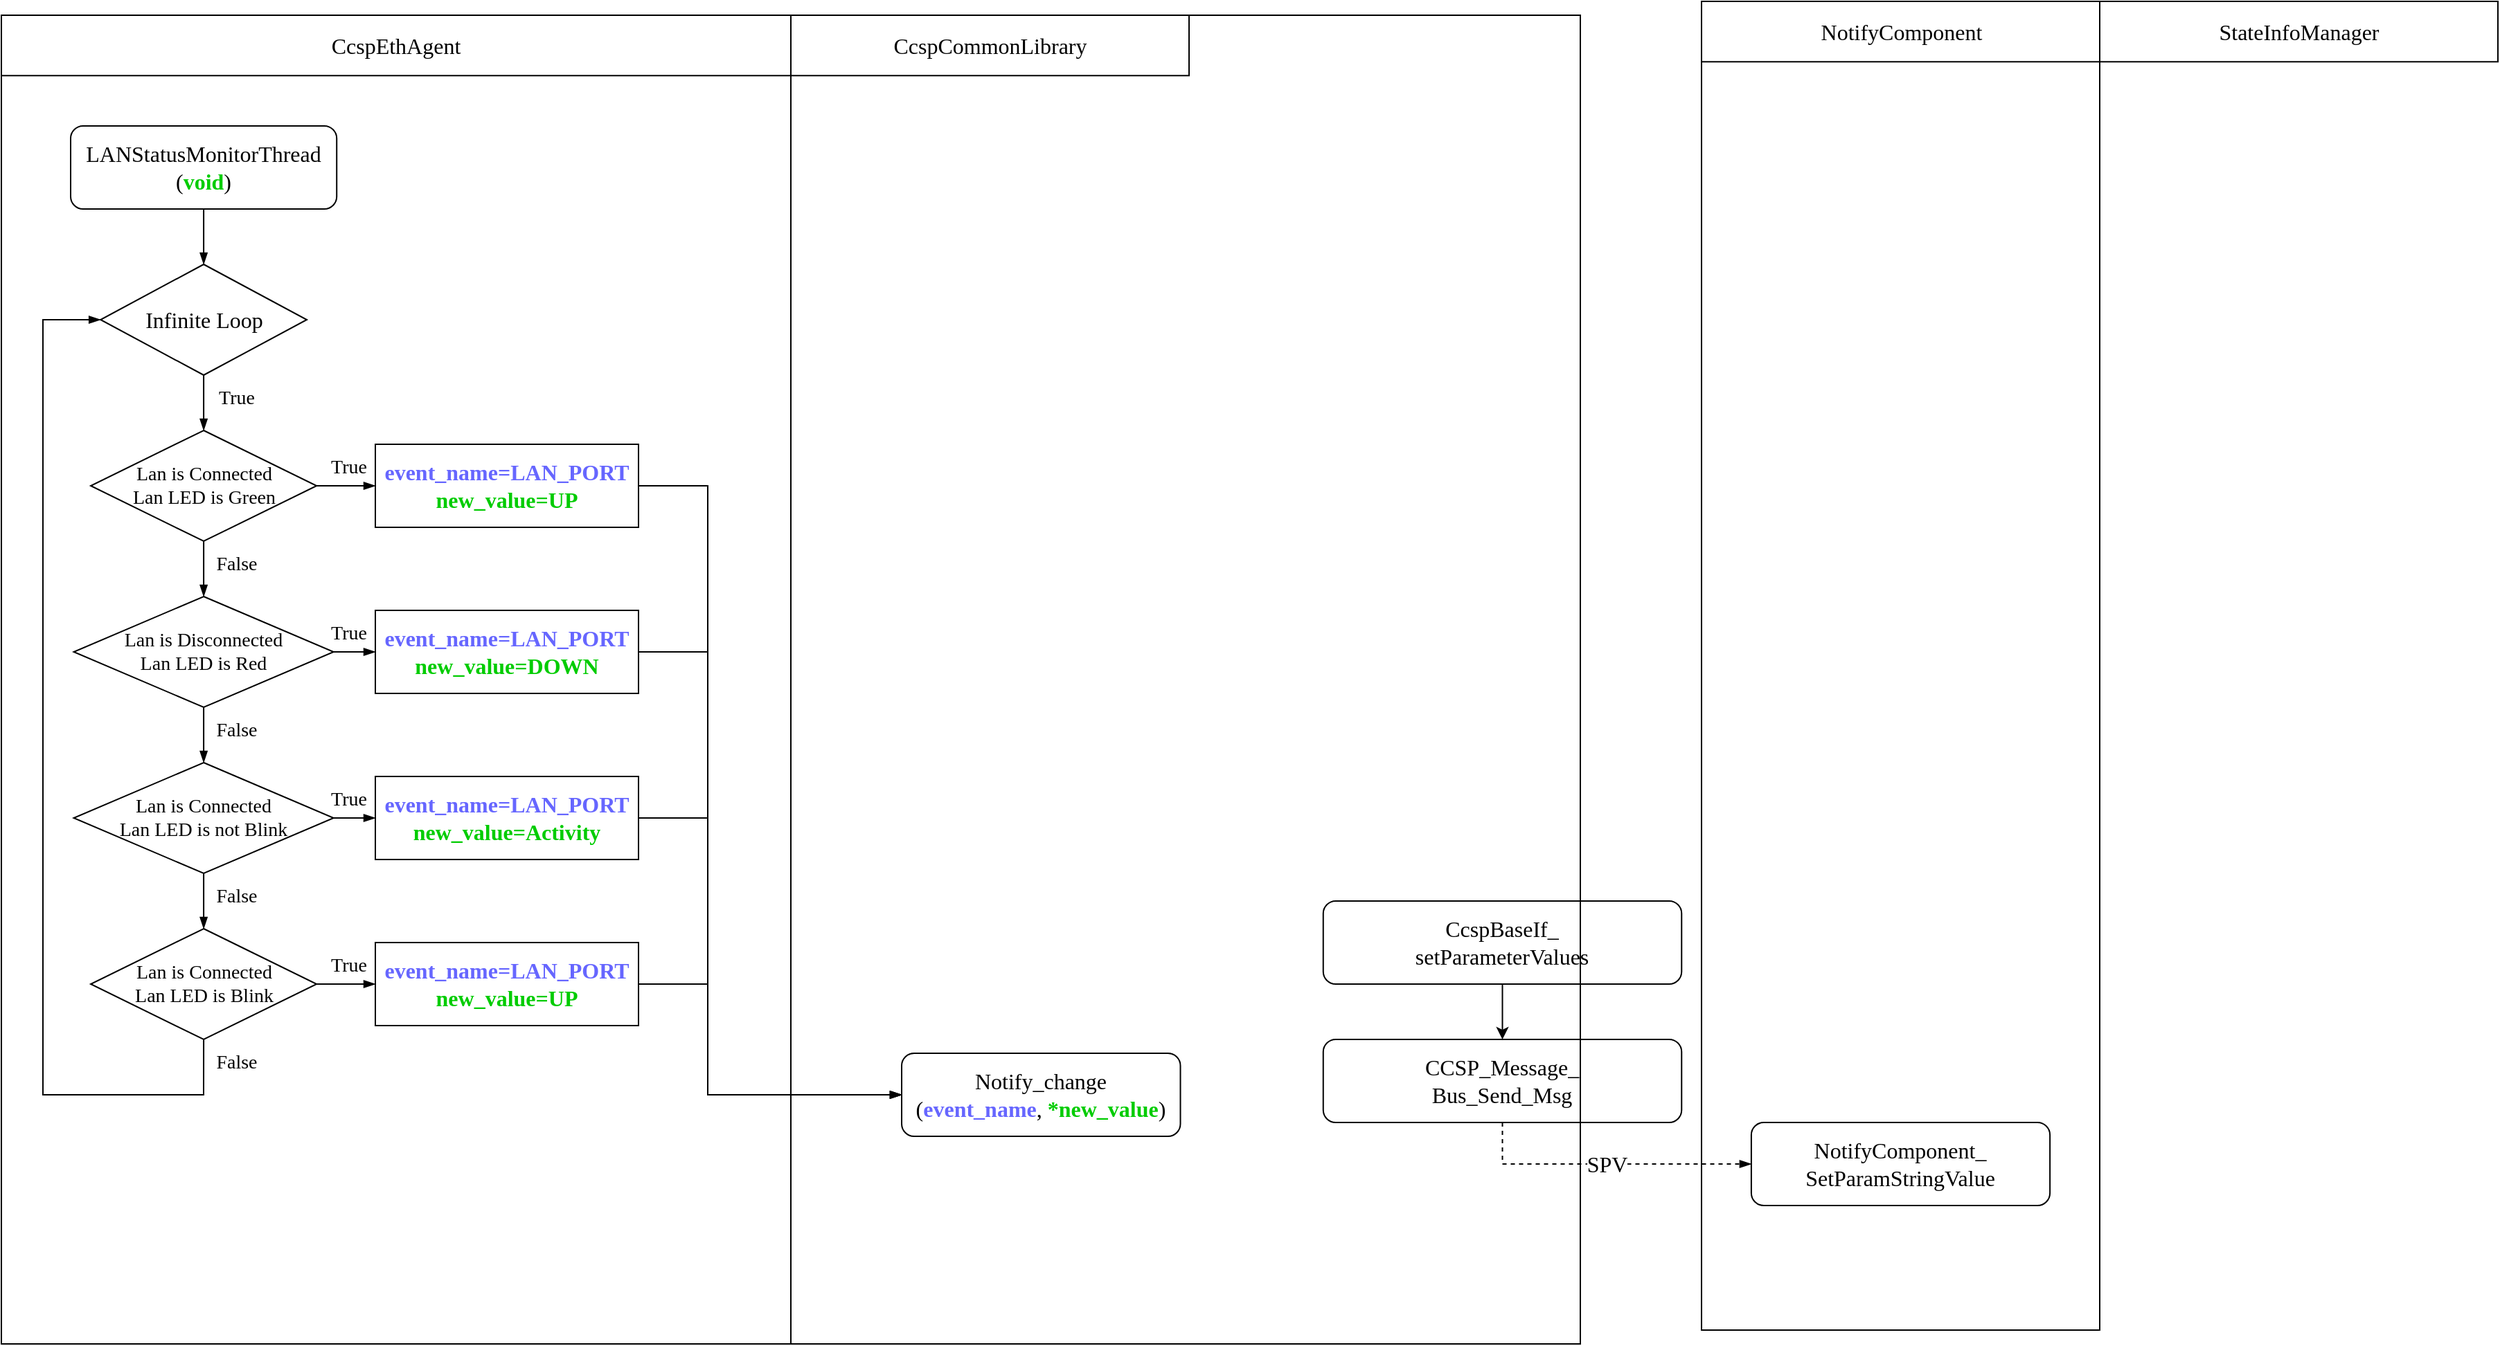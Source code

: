 <mxfile version="24.1.0" type="github">
  <diagram name="第 1 页" id="Y6xY_8anBtdgjpaCUC3Q">
    <mxGraphModel dx="2269" dy="1297" grid="1" gridSize="10" guides="1" tooltips="1" connect="1" arrows="1" fold="1" page="1" pageScale="1" pageWidth="2339" pageHeight="3300" math="0" shadow="0">
      <root>
        <mxCell id="0" />
        <mxCell id="1" parent="0" />
        <mxCell id="4b5-4zf8G_Q-ZNdsDyC5-13" value="" style="rounded=0;whiteSpace=wrap;html=1;align=center;verticalAlign=middle;fontFamily=Times New Roman;fontSize=16;fontColor=default;fillColor=none;gradientColor=none;container=0;" parent="1" vertex="1">
          <mxGeometry x="1257.5" y="60" width="287.5" height="960" as="geometry" />
        </mxCell>
        <mxCell id="4b5-4zf8G_Q-ZNdsDyC5-9" value="CcspCommonLibrary" style="rounded=0;whiteSpace=wrap;html=1;align=center;verticalAlign=middle;fontFamily=Times New Roman;fontSize=16;fontColor=default;fillColor=none;gradientColor=none;container=0;" parent="1" vertex="1">
          <mxGeometry x="600" y="70" width="287.5" height="43.636" as="geometry" />
        </mxCell>
        <mxCell id="4b5-4zf8G_Q-ZNdsDyC5-10" value="NotifyComponent" style="rounded=0;whiteSpace=wrap;html=1;align=center;verticalAlign=middle;fontFamily=Times New Roman;fontSize=16;fontColor=default;fillColor=none;gradientColor=none;container=0;" parent="1" vertex="1">
          <mxGeometry x="1257.5" y="60" width="287.5" height="43.636" as="geometry" />
        </mxCell>
        <mxCell id="4b5-4zf8G_Q-ZNdsDyC5-12" value="StateInfoManager" style="rounded=0;whiteSpace=wrap;html=1;align=center;verticalAlign=middle;fontFamily=Times New Roman;fontSize=16;fontColor=default;fillColor=none;gradientColor=none;container=0;" parent="1" vertex="1">
          <mxGeometry x="1545" y="60" width="287.5" height="43.636" as="geometry" />
        </mxCell>
        <mxCell id="4b5-4zf8G_Q-ZNdsDyC5-33" value="&lt;font style=&quot;font-size: 16px;&quot;&gt;CCSP_Message_&lt;br&gt;Bus_Send_Msg&lt;/font&gt;" style="rounded=1;whiteSpace=wrap;html=1;align=center;verticalAlign=middle;fontFamily=Times New Roman;fontSize=16;fontColor=default;fillColor=none;gradientColor=none;" parent="1" vertex="1">
          <mxGeometry x="984.375" y="810" width="258.75" height="60" as="geometry" />
        </mxCell>
        <mxCell id="4b5-4zf8G_Q-ZNdsDyC5-35" value="&lt;font style=&quot;font-size: 16px;&quot;&gt;NotifyComponent_&lt;br&gt;SetParamStringValue&lt;/font&gt;" style="rounded=1;whiteSpace=wrap;html=1;align=center;verticalAlign=middle;fontFamily=Times New Roman;fontSize=16;fontColor=default;fillColor=none;gradientColor=none;" parent="1" vertex="1">
          <mxGeometry x="1293.438" y="870" width="215.625" height="60" as="geometry" />
        </mxCell>
        <mxCell id="4b5-4zf8G_Q-ZNdsDyC5-39" value="SPV" style="endArrow=blockThin;endSize=6;dashed=1;html=1;rounded=0;fontFamily=Times New Roman;fontSize=16;fontColor=default;exitX=0.5;exitY=1;exitDx=0;exitDy=0;entryX=0;entryY=0.5;entryDx=0;entryDy=0;endFill=1;" parent="1" source="4b5-4zf8G_Q-ZNdsDyC5-33" target="4b5-4zf8G_Q-ZNdsDyC5-35" edge="1">
          <mxGeometry width="160" relative="1" as="geometry">
            <mxPoint x="1041.875" y="950" as="sourcePoint" />
            <mxPoint x="1271.875" y="950" as="targetPoint" />
            <Array as="points">
              <mxPoint x="1113.75" y="900" />
            </Array>
          </mxGeometry>
        </mxCell>
        <mxCell id="4b5-4zf8G_Q-ZNdsDyC5-26" value="Notify_change&lt;div&gt;(&lt;font color=&quot;#6666ff&quot;&gt;&lt;b&gt;event_name&lt;/b&gt;&lt;/font&gt;, &lt;font color=&quot;#00cc00&quot;&gt;&lt;b&gt;*new_value&lt;/b&gt;&lt;/font&gt;)&lt;/div&gt;" style="rounded=1;whiteSpace=wrap;html=1;align=center;verticalAlign=middle;fontFamily=Times New Roman;fontSize=16;fontColor=default;fillColor=none;gradientColor=none;" parent="1" vertex="1">
          <mxGeometry x="680.005" y="820" width="201.25" height="60" as="geometry" />
        </mxCell>
        <mxCell id="4b5-4zf8G_Q-ZNdsDyC5-34" value="" style="edgeStyle=orthogonalEdgeStyle;rounded=0;orthogonalLoop=1;jettySize=auto;html=1;fontFamily=Times New Roman;fontSize=16;fontColor=default;" parent="1" source="4b5-4zf8G_Q-ZNdsDyC5-29" target="4b5-4zf8G_Q-ZNdsDyC5-33" edge="1">
          <mxGeometry relative="1" as="geometry" />
        </mxCell>
        <mxCell id="4b5-4zf8G_Q-ZNdsDyC5-29" value="&lt;font style=&quot;font-size: 16px;&quot;&gt;CcspBaseIf_&lt;br&gt;setParameterValues&lt;/font&gt;" style="rounded=1;whiteSpace=wrap;html=1;align=center;verticalAlign=middle;fontFamily=Times New Roman;fontSize=16;fontColor=default;fillColor=none;gradientColor=none;" parent="1" vertex="1">
          <mxGeometry x="984.375" y="710" width="258.75" height="60" as="geometry" />
        </mxCell>
        <mxCell id="4b5-4zf8G_Q-ZNdsDyC5-6" value="" style="rounded=0;whiteSpace=wrap;html=1;align=center;verticalAlign=middle;fontFamily=Times New Roman;fontSize=16;fontColor=default;fillColor=none;gradientColor=none;container=0;" parent="1" vertex="1">
          <mxGeometry x="30" y="70" width="570" height="960" as="geometry" />
        </mxCell>
        <mxCell id="4b5-4zf8G_Q-ZNdsDyC5-8" value="CcspEthAgent" style="rounded=0;whiteSpace=wrap;html=1;align=center;verticalAlign=middle;fontFamily=Times New Roman;fontSize=16;fontColor=default;fillColor=none;gradientColor=none;container=0;" parent="1" vertex="1">
          <mxGeometry x="30" y="70" width="570" height="43.64" as="geometry" />
        </mxCell>
        <mxCell id="gSltfRQLhsjH3o0JYE8w-21" value="" style="edgeStyle=none;rounded=0;orthogonalLoop=1;jettySize=auto;html=1;strokeColor=default;align=center;verticalAlign=middle;fontFamily=Times New Roman;fontSize=16;fontColor=default;labelBackgroundColor=default;endArrow=blockThin;endFill=1;endSize=6;" edge="1" parent="1" source="gSltfRQLhsjH3o0JYE8w-1" target="gSltfRQLhsjH3o0JYE8w-8">
          <mxGeometry relative="1" as="geometry" />
        </mxCell>
        <mxCell id="gSltfRQLhsjH3o0JYE8w-1" value="Infinite Loop" style="rhombus;whiteSpace=wrap;html=1;fontFamily=Times New Roman;fontSize=16;fontColor=default;labelBackgroundColor=default;fillColor=none;" vertex="1" parent="1">
          <mxGeometry x="101.59" y="250" width="148.93" height="80" as="geometry" />
        </mxCell>
        <mxCell id="gSltfRQLhsjH3o0JYE8w-5" value="" style="edgeStyle=none;rounded=0;orthogonalLoop=1;jettySize=auto;html=1;strokeColor=default;align=center;verticalAlign=middle;fontFamily=Times New Roman;fontSize=16;fontColor=default;labelBackgroundColor=default;endArrow=blockThin;endFill=1;endSize=6;" edge="1" parent="1" source="4b5-4zf8G_Q-ZNdsDyC5-19" target="gSltfRQLhsjH3o0JYE8w-1">
          <mxGeometry relative="1" as="geometry" />
        </mxCell>
        <mxCell id="4b5-4zf8G_Q-ZNdsDyC5-19" value="&lt;font style=&quot;font-size: 16px;&quot;&gt;LANStatusMonitorThread&lt;/font&gt;&lt;div&gt;&lt;font style=&quot;font-size: 16px;&quot;&gt;(&lt;b style=&quot;&quot;&gt;&lt;font color=&quot;#00cc00&quot;&gt;void&lt;/font&gt;&lt;/b&gt;)&lt;/font&gt;&lt;/div&gt;" style="rounded=1;whiteSpace=wrap;html=1;align=center;verticalAlign=middle;fontFamily=Times New Roman;fontSize=16;fontColor=default;fillColor=none;gradientColor=none;" parent="1" vertex="1">
          <mxGeometry x="80" y="150" width="192.11" height="60" as="geometry" />
        </mxCell>
        <mxCell id="gSltfRQLhsjH3o0JYE8w-22" value="" style="edgeStyle=none;rounded=0;orthogonalLoop=1;jettySize=auto;html=1;strokeColor=default;align=center;verticalAlign=middle;fontFamily=Times New Roman;fontSize=16;fontColor=default;labelBackgroundColor=default;endArrow=blockThin;endFill=1;endSize=6;" edge="1" parent="1" source="gSltfRQLhsjH3o0JYE8w-8" target="gSltfRQLhsjH3o0JYE8w-9">
          <mxGeometry relative="1" as="geometry" />
        </mxCell>
        <mxCell id="gSltfRQLhsjH3o0JYE8w-33" style="edgeStyle=none;rounded=0;orthogonalLoop=1;jettySize=auto;html=1;exitX=1;exitY=0.5;exitDx=0;exitDy=0;strokeColor=default;align=center;verticalAlign=middle;fontFamily=Times New Roman;fontSize=16;fontColor=default;labelBackgroundColor=default;endArrow=blockThin;endFill=1;endSize=6;" edge="1" parent="1" source="gSltfRQLhsjH3o0JYE8w-8" target="gSltfRQLhsjH3o0JYE8w-32">
          <mxGeometry relative="1" as="geometry" />
        </mxCell>
        <mxCell id="gSltfRQLhsjH3o0JYE8w-8" value="&lt;div style=&quot;font-size: 14px;&quot;&gt;&lt;span style=&quot;background-color: initial;&quot;&gt;Lan is Connected&lt;br&gt;Lan LED is&amp;nbsp;&lt;/span&gt;&lt;span style=&quot;background-color: initial;&quot;&gt;Green&lt;/span&gt;&lt;/div&gt;" style="rhombus;whiteSpace=wrap;html=1;rounded=0;strokeColor=default;align=center;verticalAlign=middle;fontFamily=Times New Roman;fontSize=16;fontColor=default;fillColor=none;gradientColor=none;" vertex="1" parent="1">
          <mxGeometry x="94.51" y="370" width="163.1" height="80" as="geometry" />
        </mxCell>
        <mxCell id="gSltfRQLhsjH3o0JYE8w-23" value="" style="edgeStyle=none;rounded=0;orthogonalLoop=1;jettySize=auto;html=1;strokeColor=default;align=center;verticalAlign=middle;fontFamily=Times New Roman;fontSize=16;fontColor=default;labelBackgroundColor=default;endArrow=blockThin;endFill=1;endSize=6;" edge="1" parent="1" source="gSltfRQLhsjH3o0JYE8w-9" target="gSltfRQLhsjH3o0JYE8w-10">
          <mxGeometry relative="1" as="geometry" />
        </mxCell>
        <mxCell id="gSltfRQLhsjH3o0JYE8w-40" value="" style="edgeStyle=none;rounded=0;orthogonalLoop=1;jettySize=auto;html=1;strokeColor=default;align=center;verticalAlign=middle;fontFamily=Times New Roman;fontSize=16;fontColor=default;labelBackgroundColor=default;endArrow=blockThin;endFill=1;endSize=6;" edge="1" parent="1" source="gSltfRQLhsjH3o0JYE8w-9" target="gSltfRQLhsjH3o0JYE8w-37">
          <mxGeometry relative="1" as="geometry" />
        </mxCell>
        <mxCell id="gSltfRQLhsjH3o0JYE8w-9" value="&lt;div style=&quot;font-size: 14px;&quot;&gt;&lt;span style=&quot;background-color: initial;&quot;&gt;Lan is Disconnected&lt;br&gt;Lan LED is&amp;nbsp;&lt;/span&gt;&lt;span style=&quot;background-color: initial;&quot;&gt;Red&lt;/span&gt;&lt;/div&gt;" style="rhombus;whiteSpace=wrap;html=1;rounded=0;strokeColor=default;align=center;verticalAlign=middle;fontFamily=Times New Roman;fontSize=16;fontColor=default;fillColor=none;gradientColor=none;" vertex="1" parent="1">
          <mxGeometry x="82.25" y="490" width="187.61" height="80" as="geometry" />
        </mxCell>
        <mxCell id="gSltfRQLhsjH3o0JYE8w-17" value="" style="edgeStyle=none;rounded=0;orthogonalLoop=1;jettySize=auto;html=1;strokeColor=default;align=center;verticalAlign=middle;fontFamily=Times New Roman;fontSize=16;fontColor=default;labelBackgroundColor=default;endArrow=blockThin;endFill=1;endSize=6;" edge="1" parent="1" source="gSltfRQLhsjH3o0JYE8w-10" target="gSltfRQLhsjH3o0JYE8w-11">
          <mxGeometry relative="1" as="geometry" />
        </mxCell>
        <mxCell id="gSltfRQLhsjH3o0JYE8w-41" value="" style="edgeStyle=none;rounded=0;orthogonalLoop=1;jettySize=auto;html=1;strokeColor=default;align=center;verticalAlign=middle;fontFamily=Times New Roman;fontSize=16;fontColor=default;labelBackgroundColor=default;endArrow=blockThin;endFill=1;endSize=6;" edge="1" parent="1" source="gSltfRQLhsjH3o0JYE8w-10" target="gSltfRQLhsjH3o0JYE8w-38">
          <mxGeometry relative="1" as="geometry" />
        </mxCell>
        <mxCell id="gSltfRQLhsjH3o0JYE8w-10" value="&lt;div style=&quot;font-size: 14px;&quot;&gt;&lt;span style=&quot;background-color: initial;&quot;&gt;Lan is Connected&lt;br&gt;Lan LED is not Blink&lt;/span&gt;&lt;/div&gt;" style="rhombus;whiteSpace=wrap;html=1;rounded=0;strokeColor=default;align=center;verticalAlign=middle;fontFamily=Times New Roman;fontSize=16;fontColor=default;fillColor=none;gradientColor=none;" vertex="1" parent="1">
          <mxGeometry x="82.25" y="610" width="187.61" height="80" as="geometry" />
        </mxCell>
        <mxCell id="gSltfRQLhsjH3o0JYE8w-29" style="edgeStyle=none;rounded=0;orthogonalLoop=1;jettySize=auto;html=1;strokeColor=default;align=center;verticalAlign=middle;fontFamily=Times New Roman;fontSize=16;fontColor=default;labelBackgroundColor=default;endArrow=blockThin;endFill=1;endSize=6;entryX=0;entryY=0.5;entryDx=0;entryDy=0;exitX=0.5;exitY=1;exitDx=0;exitDy=0;" edge="1" parent="1" source="gSltfRQLhsjH3o0JYE8w-11" target="gSltfRQLhsjH3o0JYE8w-1">
          <mxGeometry relative="1" as="geometry">
            <mxPoint x="156.06" y="790" as="sourcePoint" />
            <mxPoint x="60" y="180" as="targetPoint" />
            <Array as="points">
              <mxPoint x="176" y="850" />
              <mxPoint x="60" y="850" />
              <mxPoint x="60" y="510" />
              <mxPoint x="60" y="290" />
            </Array>
          </mxGeometry>
        </mxCell>
        <mxCell id="gSltfRQLhsjH3o0JYE8w-42" value="" style="edgeStyle=none;rounded=0;orthogonalLoop=1;jettySize=auto;html=1;strokeColor=default;align=center;verticalAlign=middle;fontFamily=Times New Roman;fontSize=16;fontColor=default;labelBackgroundColor=default;endArrow=blockThin;endFill=1;endSize=6;" edge="1" parent="1" source="gSltfRQLhsjH3o0JYE8w-11" target="gSltfRQLhsjH3o0JYE8w-39">
          <mxGeometry relative="1" as="geometry" />
        </mxCell>
        <mxCell id="gSltfRQLhsjH3o0JYE8w-11" value="&lt;div style=&quot;font-size: 14px;&quot;&gt;&lt;span style=&quot;background-color: initial;&quot;&gt;Lan is Connected&lt;br&gt;Lan LED is&amp;nbsp;&lt;/span&gt;&lt;span style=&quot;background-color: initial;&quot;&gt;Blink&lt;/span&gt;&lt;/div&gt;" style="rhombus;whiteSpace=wrap;html=1;rounded=0;strokeColor=default;align=center;verticalAlign=middle;fontFamily=Times New Roman;fontSize=16;fontColor=default;fillColor=none;gradientColor=none;" vertex="1" parent="1">
          <mxGeometry x="94.51" y="730" width="163.1" height="80" as="geometry" />
        </mxCell>
        <mxCell id="gSltfRQLhsjH3o0JYE8w-18" value="&lt;font style=&quot;font-size: 14px;&quot;&gt;False&lt;/font&gt;" style="text;html=1;align=center;verticalAlign=middle;whiteSpace=wrap;rounded=0;fontFamily=Times New Roman;fontSize=16;fontColor=default;" vertex="1" parent="1">
          <mxGeometry x="170" y="690" width="60" height="30" as="geometry" />
        </mxCell>
        <mxCell id="gSltfRQLhsjH3o0JYE8w-24" value="&lt;font style=&quot;font-size: 14px;&quot;&gt;False&lt;/font&gt;" style="text;html=1;align=center;verticalAlign=middle;whiteSpace=wrap;rounded=0;fontFamily=Times New Roman;fontSize=16;fontColor=default;" vertex="1" parent="1">
          <mxGeometry x="170" y="570" width="60" height="30" as="geometry" />
        </mxCell>
        <mxCell id="gSltfRQLhsjH3o0JYE8w-25" value="&lt;font style=&quot;font-size: 14px;&quot;&gt;False&lt;/font&gt;" style="text;html=1;align=center;verticalAlign=middle;whiteSpace=wrap;rounded=0;fontFamily=Times New Roman;fontSize=16;fontColor=default;" vertex="1" parent="1">
          <mxGeometry x="170" y="450" width="60" height="30" as="geometry" />
        </mxCell>
        <mxCell id="gSltfRQLhsjH3o0JYE8w-26" value="&lt;font style=&quot;font-size: 14px;&quot;&gt;True&lt;/font&gt;" style="text;html=1;align=center;verticalAlign=middle;whiteSpace=wrap;rounded=0;fontFamily=Times New Roman;fontSize=16;fontColor=default;" vertex="1" parent="1">
          <mxGeometry x="170" y="330" width="60" height="30" as="geometry" />
        </mxCell>
        <mxCell id="gSltfRQLhsjH3o0JYE8w-30" value="&lt;font style=&quot;font-size: 14px;&quot;&gt;False&lt;/font&gt;" style="text;html=1;align=center;verticalAlign=middle;whiteSpace=wrap;rounded=0;fontFamily=Times New Roman;fontSize=16;fontColor=default;" vertex="1" parent="1">
          <mxGeometry x="170" y="810" width="60" height="30" as="geometry" />
        </mxCell>
        <mxCell id="gSltfRQLhsjH3o0JYE8w-48" style="edgeStyle=none;rounded=0;orthogonalLoop=1;jettySize=auto;html=1;exitX=1;exitY=0.5;exitDx=0;exitDy=0;entryX=0;entryY=0.5;entryDx=0;entryDy=0;strokeColor=default;align=center;verticalAlign=middle;fontFamily=Times New Roman;fontSize=16;fontColor=default;labelBackgroundColor=default;endArrow=blockThin;endFill=1;endSize=6;" edge="1" parent="1" source="gSltfRQLhsjH3o0JYE8w-32" target="4b5-4zf8G_Q-ZNdsDyC5-26">
          <mxGeometry relative="1" as="geometry">
            <Array as="points">
              <mxPoint x="540" y="410" />
              <mxPoint x="540" y="850" />
            </Array>
          </mxGeometry>
        </mxCell>
        <mxCell id="gSltfRQLhsjH3o0JYE8w-32" value="&lt;b style=&quot;&quot;&gt;&lt;font color=&quot;#6666ff&quot;&gt;event_name=LAN_PORT&lt;/font&gt;&lt;/b&gt;&lt;div&gt;&lt;font color=&quot;#00cc00&quot;&gt;&lt;b&gt;new_value=UP&lt;/b&gt;&lt;/font&gt;&lt;/div&gt;" style="rounded=0;whiteSpace=wrap;html=1;strokeColor=default;align=center;verticalAlign=middle;fontFamily=Times New Roman;fontSize=16;fontColor=default;fillColor=none;gradientColor=none;" vertex="1" parent="1">
          <mxGeometry x="300" y="380" width="190" height="60" as="geometry" />
        </mxCell>
        <mxCell id="gSltfRQLhsjH3o0JYE8w-49" style="edgeStyle=none;rounded=0;orthogonalLoop=1;jettySize=auto;html=1;exitX=1;exitY=0.5;exitDx=0;exitDy=0;entryX=0;entryY=0.5;entryDx=0;entryDy=0;strokeColor=default;align=center;verticalAlign=middle;fontFamily=Times New Roman;fontSize=16;fontColor=default;labelBackgroundColor=default;endArrow=blockThin;endFill=1;endSize=6;" edge="1" parent="1" source="gSltfRQLhsjH3o0JYE8w-37" target="4b5-4zf8G_Q-ZNdsDyC5-26">
          <mxGeometry relative="1" as="geometry">
            <Array as="points">
              <mxPoint x="540" y="530" />
              <mxPoint x="540" y="850" />
            </Array>
          </mxGeometry>
        </mxCell>
        <mxCell id="gSltfRQLhsjH3o0JYE8w-37" value="&lt;b style=&quot;&quot;&gt;&lt;font color=&quot;#6666ff&quot;&gt;event_name=LAN_PORT&lt;/font&gt;&lt;/b&gt;&lt;div&gt;&lt;font color=&quot;#00cc00&quot;&gt;&lt;b&gt;new_value=DOWN&lt;/b&gt;&lt;/font&gt;&lt;/div&gt;" style="rounded=0;whiteSpace=wrap;html=1;strokeColor=default;align=center;verticalAlign=middle;fontFamily=Times New Roman;fontSize=16;fontColor=default;fillColor=none;gradientColor=none;" vertex="1" parent="1">
          <mxGeometry x="300" y="500" width="190" height="60" as="geometry" />
        </mxCell>
        <mxCell id="gSltfRQLhsjH3o0JYE8w-50" style="edgeStyle=none;rounded=0;orthogonalLoop=1;jettySize=auto;html=1;exitX=1;exitY=0.5;exitDx=0;exitDy=0;entryX=0;entryY=0.5;entryDx=0;entryDy=0;strokeColor=default;align=center;verticalAlign=middle;fontFamily=Times New Roman;fontSize=16;fontColor=default;labelBackgroundColor=default;endArrow=blockThin;endFill=1;endSize=6;" edge="1" parent="1" source="gSltfRQLhsjH3o0JYE8w-38" target="4b5-4zf8G_Q-ZNdsDyC5-26">
          <mxGeometry relative="1" as="geometry">
            <Array as="points">
              <mxPoint x="540" y="650" />
              <mxPoint x="540" y="850" />
            </Array>
          </mxGeometry>
        </mxCell>
        <mxCell id="gSltfRQLhsjH3o0JYE8w-38" value="&lt;b style=&quot;&quot;&gt;&lt;font color=&quot;#6666ff&quot;&gt;event_name=LAN_PORT&lt;/font&gt;&lt;/b&gt;&lt;div&gt;&lt;font color=&quot;#00cc00&quot;&gt;&lt;b&gt;new_value=Activity&lt;/b&gt;&lt;/font&gt;&lt;/div&gt;" style="rounded=0;whiteSpace=wrap;html=1;strokeColor=default;align=center;verticalAlign=middle;fontFamily=Times New Roman;fontSize=16;fontColor=default;fillColor=none;gradientColor=none;" vertex="1" parent="1">
          <mxGeometry x="300" y="620" width="190" height="60" as="geometry" />
        </mxCell>
        <mxCell id="gSltfRQLhsjH3o0JYE8w-53" style="edgeStyle=none;rounded=0;orthogonalLoop=1;jettySize=auto;html=1;exitX=1;exitY=0.5;exitDx=0;exitDy=0;entryX=0;entryY=0.5;entryDx=0;entryDy=0;strokeColor=default;align=center;verticalAlign=middle;fontFamily=Times New Roman;fontSize=16;fontColor=default;labelBackgroundColor=default;endArrow=blockThin;endFill=1;endSize=6;" edge="1" parent="1" source="gSltfRQLhsjH3o0JYE8w-39" target="4b5-4zf8G_Q-ZNdsDyC5-26">
          <mxGeometry relative="1" as="geometry">
            <Array as="points">
              <mxPoint x="540" y="770" />
              <mxPoint x="540" y="850" />
            </Array>
          </mxGeometry>
        </mxCell>
        <mxCell id="gSltfRQLhsjH3o0JYE8w-39" value="&lt;b style=&quot;&quot;&gt;&lt;font color=&quot;#6666ff&quot;&gt;event_name=LAN_PORT&lt;/font&gt;&lt;/b&gt;&lt;div&gt;&lt;font color=&quot;#00cc00&quot;&gt;&lt;b&gt;new_value=UP&lt;/b&gt;&lt;/font&gt;&lt;/div&gt;" style="rounded=0;whiteSpace=wrap;html=1;strokeColor=default;align=center;verticalAlign=middle;fontFamily=Times New Roman;fontSize=16;fontColor=default;fillColor=none;gradientColor=none;" vertex="1" parent="1">
          <mxGeometry x="300" y="740" width="190" height="60" as="geometry" />
        </mxCell>
        <mxCell id="gSltfRQLhsjH3o0JYE8w-43" value="&lt;font style=&quot;font-size: 14px;&quot;&gt;True&lt;/font&gt;" style="text;html=1;align=center;verticalAlign=middle;whiteSpace=wrap;rounded=0;fontFamily=Times New Roman;fontSize=16;fontColor=default;" vertex="1" parent="1">
          <mxGeometry x="250.52" y="380" width="60" height="30" as="geometry" />
        </mxCell>
        <mxCell id="gSltfRQLhsjH3o0JYE8w-44" value="&lt;font style=&quot;font-size: 14px;&quot;&gt;True&lt;/font&gt;" style="text;html=1;align=center;verticalAlign=middle;whiteSpace=wrap;rounded=0;fontFamily=Times New Roman;fontSize=16;fontColor=default;" vertex="1" parent="1">
          <mxGeometry x="250.52" y="500" width="60" height="30" as="geometry" />
        </mxCell>
        <mxCell id="gSltfRQLhsjH3o0JYE8w-45" value="&lt;font style=&quot;font-size: 14px;&quot;&gt;True&lt;/font&gt;" style="text;html=1;align=center;verticalAlign=middle;whiteSpace=wrap;rounded=0;fontFamily=Times New Roman;fontSize=16;fontColor=default;" vertex="1" parent="1">
          <mxGeometry x="250.52" y="620" width="60" height="30" as="geometry" />
        </mxCell>
        <mxCell id="gSltfRQLhsjH3o0JYE8w-46" value="&lt;font style=&quot;font-size: 14px;&quot;&gt;True&lt;/font&gt;" style="text;html=1;align=center;verticalAlign=middle;whiteSpace=wrap;rounded=0;fontFamily=Times New Roman;fontSize=16;fontColor=default;" vertex="1" parent="1">
          <mxGeometry x="250.52" y="740" width="60" height="30" as="geometry" />
        </mxCell>
        <mxCell id="gSltfRQLhsjH3o0JYE8w-54" value="" style="rounded=0;whiteSpace=wrap;html=1;align=center;verticalAlign=middle;fontFamily=Times New Roman;fontSize=16;fontColor=default;fillColor=none;gradientColor=none;container=0;" vertex="1" parent="1">
          <mxGeometry x="600" y="70" width="570" height="960" as="geometry" />
        </mxCell>
      </root>
    </mxGraphModel>
  </diagram>
</mxfile>
